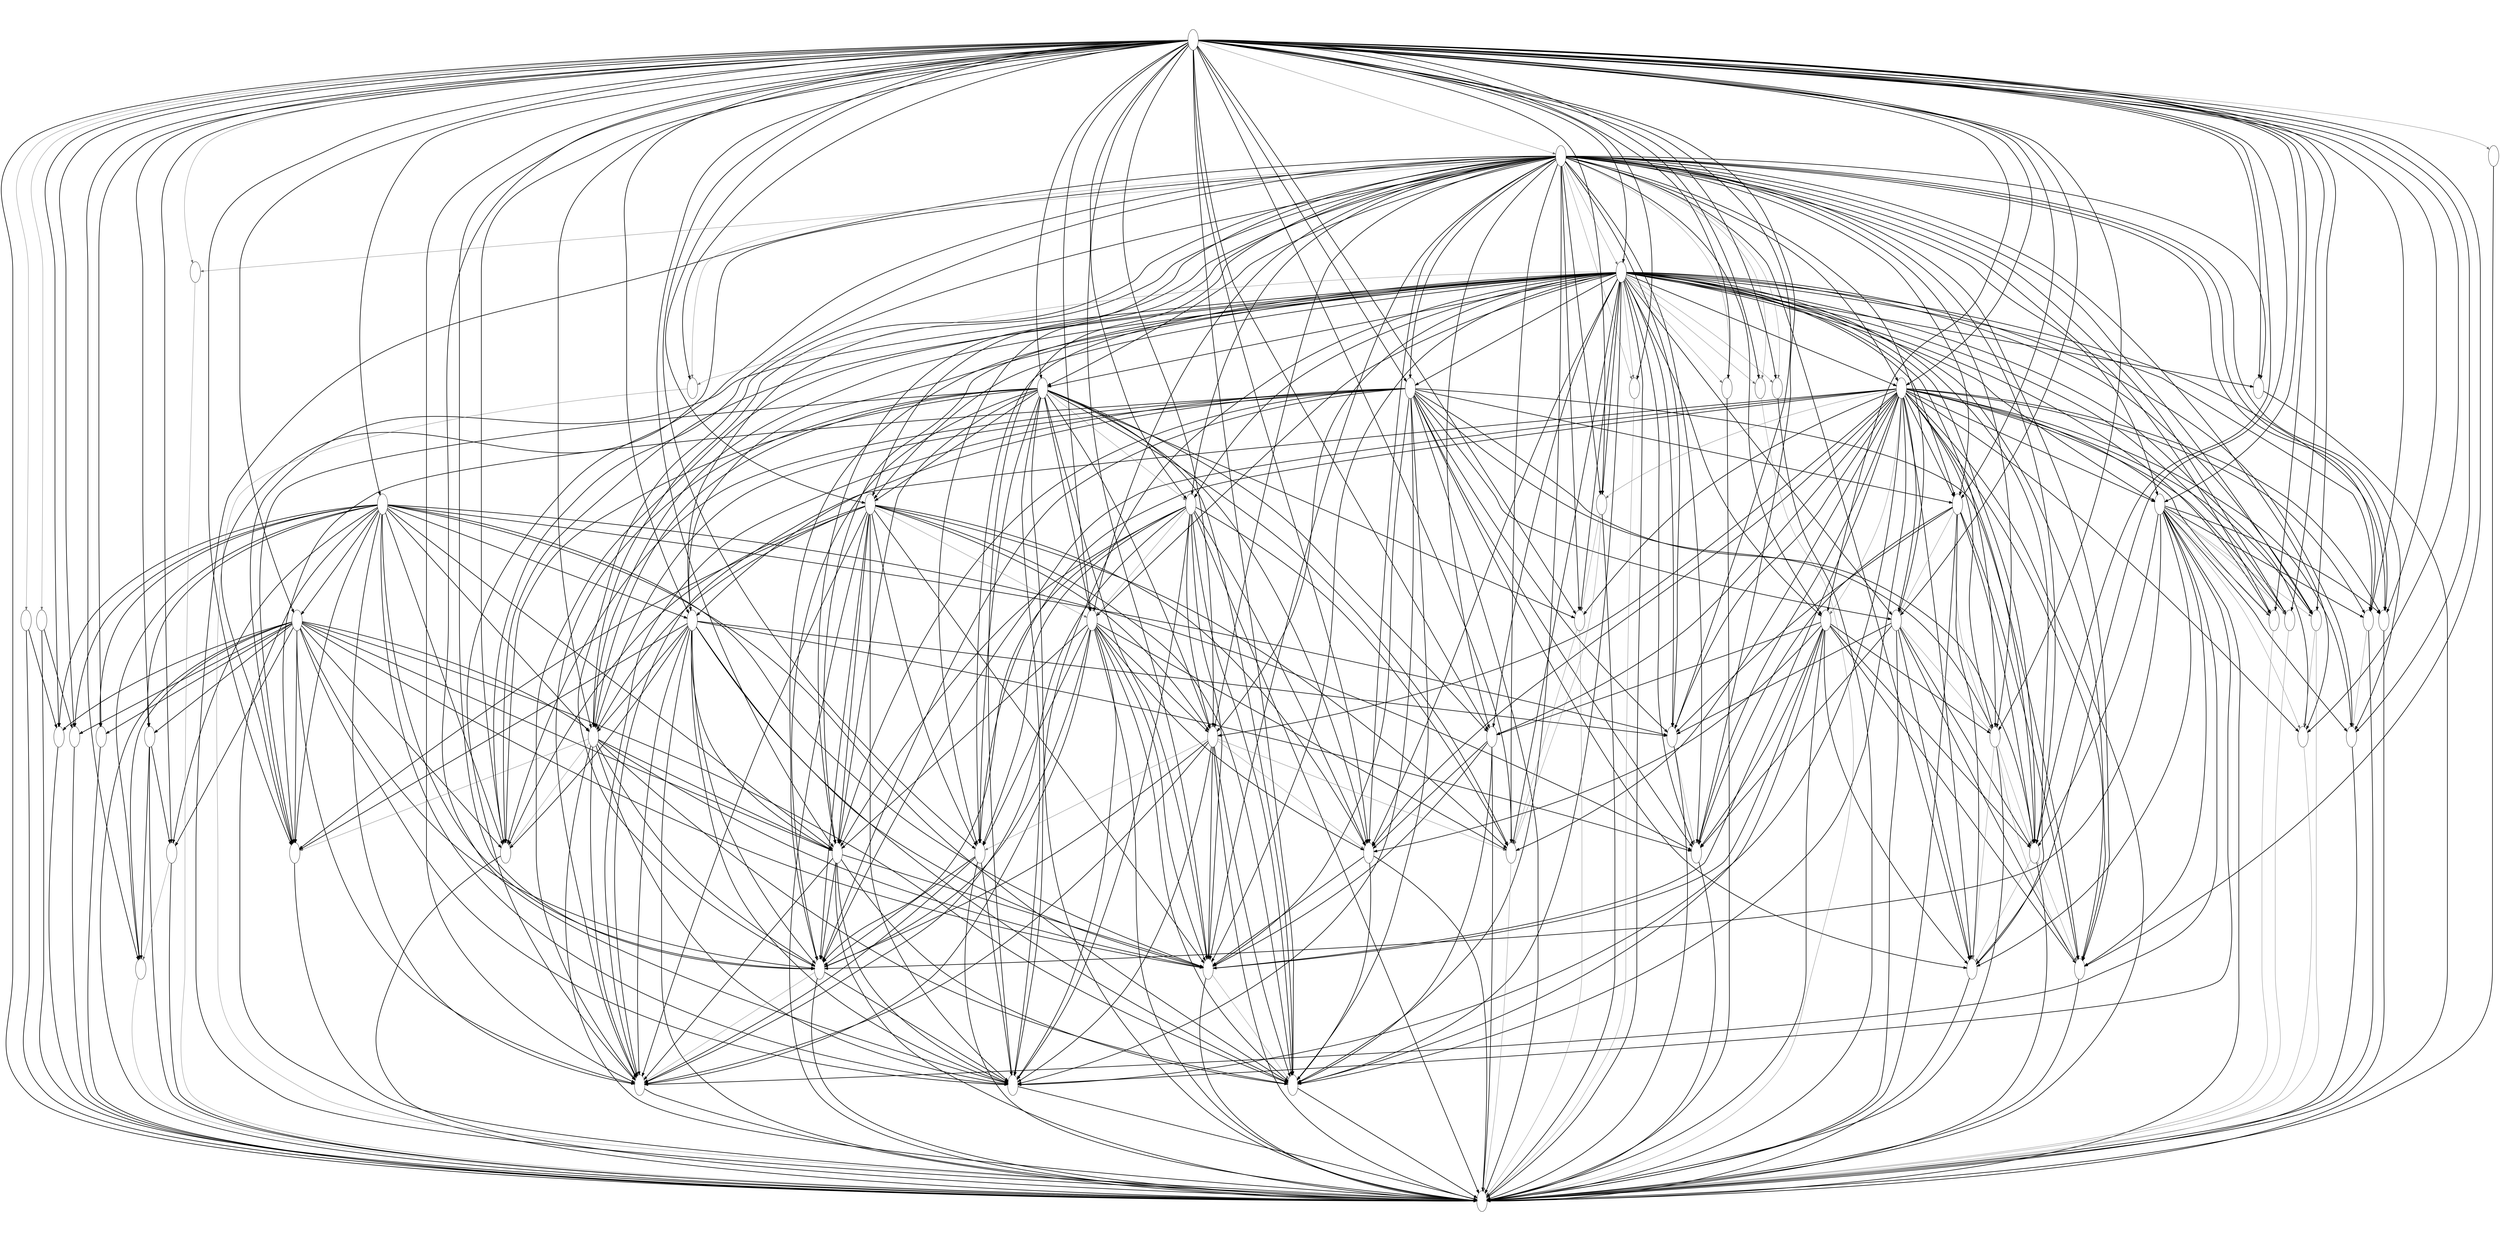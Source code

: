 digraph diagram { 

          ratio=0.5;

	  node [shape=ellipse,width=0.5,height=1];
150 [image="/home/ioa/quicklisp/local-projects/jeffrey/diagrams/fancy-labels/150.png", label=" "];
150 -> 32 [style=bold];
150 -> 5 [style=bold];
150 -> 119 [style=bold];
150 -> 38 [style=bold];
150 -> 108 [style=bold];
150 -> 132 [style=bold];
150 -> 10 [style=bold];
150 -> 73 [style=bold];
150 -> 216 [style=bold];
150 -> 249 [style=bold];
150 -> 358 [style=bold];
150 -> 80 [style=bold];
150 -> 288 [style=bold];
150 -> 18 [style=bold];
150 -> 389 [style=bold];
150 -> 373 [style=bold];
150 -> 342 [style=bold];
150 -> 350 [style=bold];
150 -> 357 [style=bold];
150 -> 0 [style=bold];
270 [image="/home/ioa/quicklisp/local-projects/jeffrey/diagrams/fancy-labels/270.png", label=" "];
270 -> 62 [color=dimgray];
270 -> 271 [color=dimgray];
270 -> 61 [style=bold];
270 -> 102 [color=dimgray];
270 -> 121 [style=bold];
270 -> 146 [color=dimgray];
270 -> 178 [color=dimgray];
270 -> 283 [color=dimgray];
270 -> 285 [color=dimgray];
270 -> 308 [style=bold];
270 -> 378 [style=bold];
270 -> 45 [style=bold];
270 -> 46 [style=bold];
270 -> 88 [style=bold];
270 -> 93 [style=bold];
270 -> 140 [style=bold];
270 -> 142 [style=bold];
270 -> 268 [style=bold];
270 -> 276 [style=bold];
270 -> 280 [style=bold];
270 -> 269 [style=bold];
270 -> 33 [style=bold];
270 -> 120 [style=bold];
270 -> 122 [style=bold];
270 -> 401 [style=bold];
270 -> 327 [style=bold];
270 -> 250 [style=bold];
270 -> 47 [style=bold];
270 -> 48 [style=bold];
270 -> 111 [style=bold];
270 -> 11 [style=bold];
270 -> 132 [style=bold];
270 -> 12 [style=bold];
270 -> 336 [style=bold];
270 -> 10 [style=bold];
270 -> 73 [style=bold];
270 -> 216 [style=bold];
270 -> 249 [style=bold];
270 -> 358 [style=bold];
270 -> 80 [style=bold];
270 -> 288 [style=bold];
270 -> 18 [style=bold];
270 -> 389 [style=bold];
270 -> 373 [style=bold];
270 -> 342 [style=bold];
270 -> 64 [style=bold];
270 -> 127 [style=bold];
270 -> 390 [style=bold];
270 -> 0 [style=bold];
314 [image="/home/ioa/quicklisp/local-projects/jeffrey/diagrams/fancy-labels/314.png", label=" "];
314 -> 0 [style=bold];
349 [image="/home/ioa/quicklisp/local-projects/jeffrey/diagrams/fancy-labels/349.png", label=" "];
349 -> 350 [style=bold];
349 -> 0 [style=bold];
356 [image="/home/ioa/quicklisp/local-projects/jeffrey/diagrams/fancy-labels/356.png", label=" "];
356 -> 357 [style=bold];
356 -> 0 [style=bold];
32 [image="/home/ioa/quicklisp/local-projects/jeffrey/diagrams/fancy-labels/32.png", label=" "];
32 -> 5 [style=bold];
32 -> 119 [style=bold];
32 -> 38 [style=bold];
32 -> 108 [style=bold];
32 -> 10 [style=bold];
32 -> 216 [style=bold];
32 -> 249 [style=bold];
32 -> 358 [style=bold];
32 -> 80 [style=bold];
32 -> 288 [style=bold];
32 -> 18 [style=bold];
32 -> 389 [style=bold];
32 -> 373 [style=bold];
32 -> 350 [style=bold];
32 -> 357 [style=bold];
32 -> 0 [style=bold];
5 [image="/home/ioa/quicklisp/local-projects/jeffrey/diagrams/fancy-labels/5.png", label=" "];
5 -> 38 [style=bold];
5 -> 108 [style=bold];
5 -> 0 [style=bold];
119 [image="/home/ioa/quicklisp/local-projects/jeffrey/diagrams/fancy-labels/119.png", label=" "];
119 -> 0 [style=bold];
38 [image="/home/ioa/quicklisp/local-projects/jeffrey/diagrams/fancy-labels/38.png", label=" "];
38 -> 108 [color=dimgray];
38 -> 0 [style=bold];
108 [image="/home/ioa/quicklisp/local-projects/jeffrey/diagrams/fancy-labels/108.png", label=" "];
108 -> 0 [color=dimgray];
62 [image="/home/ioa/quicklisp/local-projects/jeffrey/diagrams/fancy-labels/62.png", label=" "];
62 -> 61 [style=bold];
62 -> 102 [color=dimgray];
62 -> 121 [style=bold];
62 -> 146 [color=dimgray];
62 -> 178 [color=dimgray];
62 -> 283 [color=dimgray];
62 -> 285 [color=dimgray];
62 -> 308 [style=bold];
62 -> 378 [style=bold];
62 -> 45 [style=bold];
62 -> 46 [style=bold];
62 -> 88 [style=bold];
62 -> 93 [style=bold];
62 -> 140 [style=bold];
62 -> 142 [style=bold];
62 -> 268 [style=bold];
62 -> 276 [style=bold];
62 -> 280 [style=bold];
62 -> 269 [style=bold];
62 -> 33 [style=bold];
62 -> 120 [style=bold];
62 -> 122 [style=bold];
62 -> 401 [style=bold];
62 -> 327 [style=bold];
62 -> 250 [style=bold];
62 -> 47 [style=bold];
62 -> 48 [style=bold];
62 -> 111 [style=bold];
62 -> 11 [style=bold];
62 -> 132 [style=bold];
62 -> 12 [style=bold];
62 -> 336 [style=bold];
62 -> 10 [style=bold];
62 -> 73 [style=bold];
62 -> 216 [style=bold];
62 -> 249 [style=bold];
62 -> 358 [style=bold];
62 -> 80 [style=bold];
62 -> 288 [style=bold];
62 -> 18 [style=bold];
62 -> 389 [style=bold];
62 -> 373 [style=bold];
62 -> 342 [style=bold];
62 -> 64 [style=bold];
62 -> 127 [style=bold];
62 -> 390 [style=bold];
62 -> 0 [style=bold];
271 [image="/home/ioa/quicklisp/local-projects/jeffrey/diagrams/fancy-labels/271.png", label=" "];
271 -> 0 [color=dimgray];
61 [image="/home/ioa/quicklisp/local-projects/jeffrey/diagrams/fancy-labels/61.png", label=" "];
61 -> 45 [color=dimgray];
61 -> 46 [color=dimgray];
61 -> 88 [style=bold];
61 -> 93 [style=bold];
61 -> 140 [style=bold];
61 -> 142 [style=bold];
61 -> 268 [style=bold];
61 -> 276 [style=bold];
61 -> 280 [style=bold];
61 -> 269 [style=bold];
61 -> 33 [style=bold];
61 -> 120 [style=bold];
61 -> 250 [style=bold];
61 -> 47 [style=bold];
61 -> 48 [style=bold];
61 -> 111 [style=bold];
61 -> 11 [style=bold];
61 -> 12 [style=bold];
61 -> 336 [style=bold];
61 -> 73 [style=bold];
61 -> 80 [style=bold];
61 -> 288 [style=bold];
61 -> 18 [style=bold];
61 -> 389 [style=bold];
61 -> 373 [style=bold];
61 -> 342 [style=bold];
61 -> 64 [style=bold];
61 -> 127 [style=bold];
61 -> 390 [style=bold];
61 -> 0 [style=bold];
102 [image="/home/ioa/quicklisp/local-projects/jeffrey/diagrams/fancy-labels/102.png", label=" "];
102 -> 0 [color=dimgray];
121 [image="/home/ioa/quicklisp/local-projects/jeffrey/diagrams/fancy-labels/121.png", label=" "];
121 -> 33 [style=bold];
121 -> 120 [style=bold];
121 -> 122 [style=bold];
121 -> 401 [color=dimgray];
121 -> 327 [style=bold];
121 -> 250 [style=bold];
121 -> 47 [style=bold];
121 -> 48 [style=bold];
121 -> 111 [style=bold];
121 -> 10 [style=bold];
121 -> 216 [style=bold];
121 -> 249 [style=bold];
121 -> 358 [style=bold];
121 -> 80 [style=bold];
121 -> 288 [style=bold];
121 -> 18 [style=bold];
121 -> 389 [style=bold];
121 -> 373 [style=bold];
121 -> 0 [style=bold];
146 [image="/home/ioa/quicklisp/local-projects/jeffrey/diagrams/fancy-labels/146.png", label=" "];
146 -> 0 [style=bold];
178 [image="/home/ioa/quicklisp/local-projects/jeffrey/diagrams/fancy-labels/178.png", label=" "];
178 -> 0 [color=dimgray];
283 [image="/home/ioa/quicklisp/local-projects/jeffrey/diagrams/fancy-labels/283.png", label=" "];
283 -> 0 [color=dimgray];
285 [image="/home/ioa/quicklisp/local-projects/jeffrey/diagrams/fancy-labels/285.png", label=" "];
285 -> 0 [style=bold];
308 [image="/home/ioa/quicklisp/local-projects/jeffrey/diagrams/fancy-labels/308.png", label=" "];
308 -> 0 [style=bold];
378 [image="/home/ioa/quicklisp/local-projects/jeffrey/diagrams/fancy-labels/378.png", label=" "];
378 -> 11 [style=bold];
378 -> 132 [style=bold];
378 -> 12 [style=bold];
378 -> 336 [style=bold];
378 -> 10 [style=bold];
378 -> 73 [style=bold];
378 -> 216 [style=bold];
378 -> 249 [style=bold];
378 -> 358 [style=bold];
378 -> 80 [style=bold];
378 -> 288 [style=bold];
378 -> 18 [style=bold];
378 -> 389 [style=bold];
378 -> 373 [style=bold];
378 -> 342 [style=bold];
378 -> 64 [style=bold];
378 -> 127 [style=bold];
378 -> 390 [style=bold];
378 -> 0 [style=bold];
45 [image="/home/ioa/quicklisp/local-projects/jeffrey/diagrams/fancy-labels/45.png", label=" "];
45 -> 33 [style=bold];
45 -> 47 [style=bold];
45 -> 336 [style=bold];
45 -> 288 [style=bold];
45 -> 373 [style=bold];
45 -> 342 [style=bold];
45 -> 64 [style=bold];
45 -> 127 [style=bold];
45 -> 390 [style=bold];
45 -> 0 [style=bold];
46 [image="/home/ioa/quicklisp/local-projects/jeffrey/diagrams/fancy-labels/46.png", label=" "];
46 -> 120 [color=dimgray];
46 -> 48 [color=dimgray];
46 -> 0 [style=bold];
88 [image="/home/ioa/quicklisp/local-projects/jeffrey/diagrams/fancy-labels/88.png", label=" "];
88 -> 93 [style=bold];
88 -> 140 [color=dimgray];
88 -> 142 [style=bold];
88 -> 268 [color=dimgray];
88 -> 276 [color=dimgray];
88 -> 280 [style=bold];
88 -> 269 [color=dimgray];
88 -> 80 [style=bold];
88 -> 18 [style=bold];
88 -> 389 [style=bold];
88 -> 64 [style=bold];
88 -> 127 [style=bold];
88 -> 390 [style=bold];
88 -> 0 [style=bold];
93 [image="/home/ioa/quicklisp/local-projects/jeffrey/diagrams/fancy-labels/93.png", label=" "];
93 -> 0 [style=bold];
140 [image="/home/ioa/quicklisp/local-projects/jeffrey/diagrams/fancy-labels/140.png", label=" "];
140 -> 0 [color=dimgray];
142 [image="/home/ioa/quicklisp/local-projects/jeffrey/diagrams/fancy-labels/142.png", label=" "];
142 -> 280 [color=dimgray];
142 -> 0 [style=bold];
268 [image="/home/ioa/quicklisp/local-projects/jeffrey/diagrams/fancy-labels/268.png", label=" "];
268 -> 269 [color=dimgray];
268 -> 0 [color=dimgray];
276 [image="/home/ioa/quicklisp/local-projects/jeffrey/diagrams/fancy-labels/276.png", label=" "];
276 -> 0 [color=dimgray];
280 [image="/home/ioa/quicklisp/local-projects/jeffrey/diagrams/fancy-labels/280.png", label=" "];
280 -> 0 [style=bold];
269 [image="/home/ioa/quicklisp/local-projects/jeffrey/diagrams/fancy-labels/269.png", label=" "];
269 -> 0 [color=dimgray];
33 [image="/home/ioa/quicklisp/local-projects/jeffrey/diagrams/fancy-labels/33.png", label=" "];
33 -> 47 [style=bold];
33 -> 288 [style=bold];
33 -> 373 [style=bold];
33 -> 0 [style=bold];
120 [image="/home/ioa/quicklisp/local-projects/jeffrey/diagrams/fancy-labels/120.png", label=" "];
120 -> 48 [color=dimgray];
120 -> 0 [color=dimgray];
122 [image="/home/ioa/quicklisp/local-projects/jeffrey/diagrams/fancy-labels/122.png", label=" "];
122 -> 327 [color=dimgray];
122 -> 250 [style=bold];
122 -> 47 [style=bold];
122 -> 48 [style=bold];
122 -> 111 [style=bold];
122 -> 10 [style=bold];
122 -> 216 [style=bold];
122 -> 249 [style=bold];
122 -> 358 [style=bold];
122 -> 80 [style=bold];
122 -> 288 [style=bold];
122 -> 18 [style=bold];
122 -> 389 [style=bold];
122 -> 373 [style=bold];
122 -> 0 [style=bold];
401 [image="/home/ioa/quicklisp/local-projects/jeffrey/diagrams/fancy-labels/401.png", label=" "];
401 -> 327 [color=dimgray];
401 -> 250 [style=bold];
401 -> 47 [style=bold];
401 -> 48 [style=bold];
401 -> 111 [style=bold];
401 -> 358 [style=bold];
401 -> 80 [style=bold];
401 -> 288 [style=bold];
401 -> 18 [style=bold];
401 -> 389 [style=bold];
401 -> 373 [style=bold];
401 -> 0 [style=bold];
327 [image="/home/ioa/quicklisp/local-projects/jeffrey/diagrams/fancy-labels/327.png", label=" "];
327 -> 250 [style=bold];
327 -> 47 [style=bold];
327 -> 48 [style=bold];
327 -> 111 [style=bold];
327 -> 358 [style=bold];
327 -> 80 [style=bold];
327 -> 288 [style=bold];
327 -> 18 [style=bold];
327 -> 389 [style=bold];
327 -> 373 [style=bold];
327 -> 0 [style=bold];
250 [image="/home/ioa/quicklisp/local-projects/jeffrey/diagrams/fancy-labels/250.png", label=" "];
250 -> 47 [color=dimgray];
250 -> 48 [color=dimgray];
250 -> 111 [color=dimgray];
250 -> 80 [style=bold];
250 -> 288 [style=bold];
250 -> 18 [style=bold];
250 -> 389 [style=bold];
250 -> 373 [style=bold];
250 -> 0 [style=bold];
47 [image="/home/ioa/quicklisp/local-projects/jeffrey/diagrams/fancy-labels/47.png", label=" "];
47 -> 288 [style=bold];
47 -> 373 [style=bold];
47 -> 0 [style=bold];
48 [image="/home/ioa/quicklisp/local-projects/jeffrey/diagrams/fancy-labels/48.png", label=" "];
48 -> 0 [color=dimgray];
111 [image="/home/ioa/quicklisp/local-projects/jeffrey/diagrams/fancy-labels/111.png", label=" "];
111 -> 80 [style=bold];
111 -> 18 [style=bold];
111 -> 389 [style=bold];
111 -> 0 [style=bold];
11 [image="/home/ioa/quicklisp/local-projects/jeffrey/diagrams/fancy-labels/11.png", label=" "];
11 -> 12 [color=dimgray];
11 -> 336 [color=dimgray];
11 -> 73 [style=bold];
11 -> 342 [style=bold];
11 -> 64 [style=bold];
11 -> 127 [style=bold];
11 -> 390 [style=bold];
11 -> 0 [style=bold];
132 [image="/home/ioa/quicklisp/local-projects/jeffrey/diagrams/fancy-labels/132.png", label=" "];
132 -> 10 [style=bold];
132 -> 73 [style=bold];
132 -> 216 [style=bold];
132 -> 249 [style=bold];
132 -> 358 [style=bold];
132 -> 80 [style=bold];
132 -> 288 [style=bold];
132 -> 18 [style=bold];
132 -> 389 [style=bold];
132 -> 373 [style=bold];
132 -> 342 [style=bold];
132 -> 0 [style=bold];
12 [image="/home/ioa/quicklisp/local-projects/jeffrey/diagrams/fancy-labels/12.png", label=" "];
12 -> 336 [color=dimgray];
12 -> 73 [style=bold];
12 -> 342 [style=bold];
12 -> 64 [style=bold];
12 -> 127 [style=bold];
12 -> 390 [style=bold];
12 -> 0 [style=bold];
336 [image="/home/ioa/quicklisp/local-projects/jeffrey/diagrams/fancy-labels/336.png", label=" "];
336 -> 64 [color=dimgray];
336 -> 127 [color=dimgray];
336 -> 390 [color=dimgray];
336 -> 0 [style=bold];
10 [image="/home/ioa/quicklisp/local-projects/jeffrey/diagrams/fancy-labels/10.png", label=" "];
10 -> 216 [color=dimgray];
10 -> 249 [color=dimgray];
10 -> 358 [style=bold];
10 -> 80 [style=bold];
10 -> 288 [style=bold];
10 -> 18 [style=bold];
10 -> 389 [style=bold];
10 -> 373 [style=bold];
10 -> 0 [style=bold];
73 [image="/home/ioa/quicklisp/local-projects/jeffrey/diagrams/fancy-labels/73.png", label=" "];
73 -> 342 [color=dimgray];
73 -> 0 [style=bold];
216 [image="/home/ioa/quicklisp/local-projects/jeffrey/diagrams/fancy-labels/216.png", label=" "];
216 -> 0 [style=bold];
249 [image="/home/ioa/quicklisp/local-projects/jeffrey/diagrams/fancy-labels/249.png", label=" "];
249 -> 0 [style=bold];
358 [image="/home/ioa/quicklisp/local-projects/jeffrey/diagrams/fancy-labels/358.png", label=" "];
358 -> 80 [style=bold];
358 -> 288 [style=bold];
358 -> 18 [style=bold];
358 -> 389 [style=bold];
358 -> 373 [style=bold];
358 -> 0 [style=bold];
80 [image="/home/ioa/quicklisp/local-projects/jeffrey/diagrams/fancy-labels/80.png", label=" "];
80 -> 18 [color=dimgray];
80 -> 389 [style=bold];
80 -> 0 [style=bold];
288 [image="/home/ioa/quicklisp/local-projects/jeffrey/diagrams/fancy-labels/288.png", label=" "];
288 -> 373 [color=dimgray];
288 -> 0 [style=bold];
18 [image="/home/ioa/quicklisp/local-projects/jeffrey/diagrams/fancy-labels/18.png", label=" "];
18 -> 0 [style=bold];
389 [image="/home/ioa/quicklisp/local-projects/jeffrey/diagrams/fancy-labels/389.png", label=" "];
389 -> 0 [style=bold];
373 [image="/home/ioa/quicklisp/local-projects/jeffrey/diagrams/fancy-labels/373.png", label=" "];
373 -> 0 [style=bold];
342 [image="/home/ioa/quicklisp/local-projects/jeffrey/diagrams/fancy-labels/342.png", label=" "];
342 -> 0 [style=bold];
64 [image="/home/ioa/quicklisp/local-projects/jeffrey/diagrams/fancy-labels/64.png", label=" "];
64 -> 127 [color=dimgray];
64 -> 390 [color=dimgray];
64 -> 0 [style=bold];
127 [image="/home/ioa/quicklisp/local-projects/jeffrey/diagrams/fancy-labels/127.png", label=" "];
127 -> 0 [style=bold];
390 [image="/home/ioa/quicklisp/local-projects/jeffrey/diagrams/fancy-labels/390.png", label=" "];
390 -> 0 [style=bold];
350 [image="/home/ioa/quicklisp/local-projects/jeffrey/diagrams/fancy-labels/350.png", label=" "];
350 -> 0 [style=bold];
357 [image="/home/ioa/quicklisp/local-projects/jeffrey/diagrams/fancy-labels/357.png", label=" "];
357 -> 0 [style=bold];
0 [image="/home/ioa/quicklisp/local-projects/jeffrey/diagrams/fancy-labels/0.png", label=" "];
85 [image="/home/ioa/quicklisp/local-projects/jeffrey/diagrams/fancy-labels/85.png", label=" "];
85 -> 150 [style=bold];
85 -> 270 [color=dimgray];
85 -> 314 [color=dimgray];
85 -> 349 [color=dimgray];
85 -> 356 [color=dimgray];
85 -> 32 [style=bold];
85 -> 5 [style=bold];
85 -> 119 [style=bold];
85 -> 38 [style=bold];
85 -> 108 [style=bold];
85 -> 62 [style=bold];
85 -> 271 [color=dimgray];
85 -> 61 [style=bold];
85 -> 102 [style=bold];
85 -> 121 [style=bold];
85 -> 146 [style=bold];
85 -> 178 [style=bold];
85 -> 283 [style=bold];
85 -> 285 [style=bold];
85 -> 308 [style=bold];
85 -> 378 [style=bold];
85 -> 45 [style=bold];
85 -> 46 [style=bold];
85 -> 88 [style=bold];
85 -> 93 [style=bold];
85 -> 140 [style=bold];
85 -> 142 [style=bold];
85 -> 268 [style=bold];
85 -> 276 [style=bold];
85 -> 280 [style=bold];
85 -> 269 [style=bold];
85 -> 33 [style=bold];
85 -> 120 [style=bold];
85 -> 122 [style=bold];
85 -> 401 [style=bold];
85 -> 327 [style=bold];
85 -> 250 [style=bold];
85 -> 47 [style=bold];
85 -> 48 [style=bold];
85 -> 111 [style=bold];
85 -> 11 [style=bold];
85 -> 132 [style=bold];
85 -> 12 [style=bold];
85 -> 336 [style=bold];
85 -> 10 [style=bold];
85 -> 73 [style=bold];
85 -> 216 [style=bold];
85 -> 249 [style=bold];
85 -> 358 [style=bold];
85 -> 80 [style=bold];
85 -> 288 [style=bold];
85 -> 18 [style=bold];
85 -> 389 [style=bold];
85 -> 373 [style=bold];
85 -> 342 [style=bold];
85 -> 64 [style=bold];
85 -> 127 [style=bold];
85 -> 390 [style=bold];
85 -> 350 [style=bold];
85 -> 357 [style=bold];
85 -> 0 [style=bold];

}